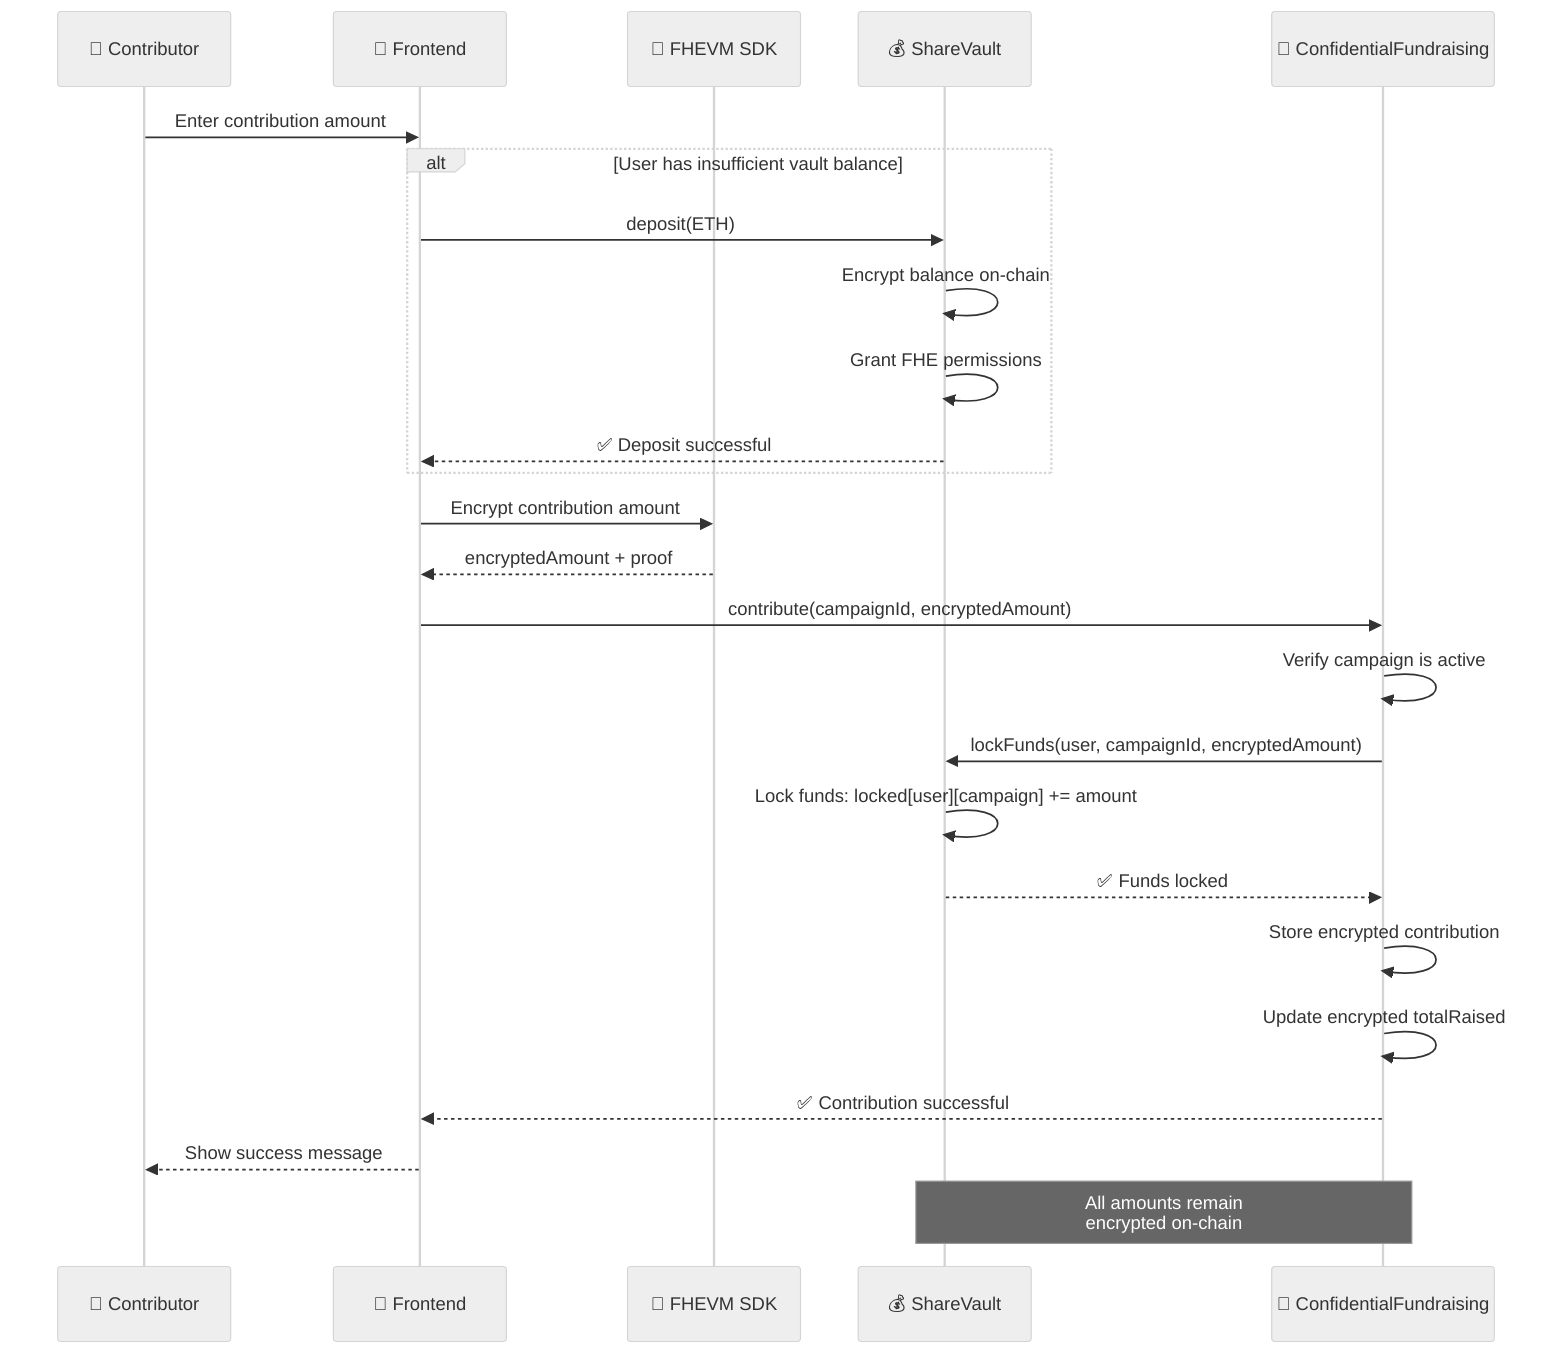 ---
config:
  look: handDrawn
  theme: neutral
---

sequenceDiagram
    participant U as 👤 Contributor
    participant F as 🎨 Frontend
    participant SDK as 🔐 FHEVM SDK
    participant SV as 💰 ShareVault
    participant CF as 📝 ConfidentialFundraising

    U->>F: Enter contribution amount

    alt User has insufficient vault balance
        F->>SV: deposit(ETH)
        SV->>SV: Encrypt balance on-chain
        SV->>SV: Grant FHE permissions
        SV-->>F: ✅ Deposit successful
    end

    F->>SDK: Encrypt contribution amount
    SDK-->>F: encryptedAmount + proof

    F->>CF: contribute(campaignId, encryptedAmount)
    CF->>CF: Verify campaign is active
    CF->>SV: lockFunds(user, campaignId, encryptedAmount)
    SV->>SV: Lock funds: locked[user][campaign] += amount
    SV-->>CF: ✅ Funds locked
    CF->>CF: Store encrypted contribution
    CF->>CF: Update encrypted totalRaised
    CF-->>F: ✅ Contribution successful
    F-->>U: Show success message

    Note over CF,SV: All amounts remain<br/>encrypted on-chain